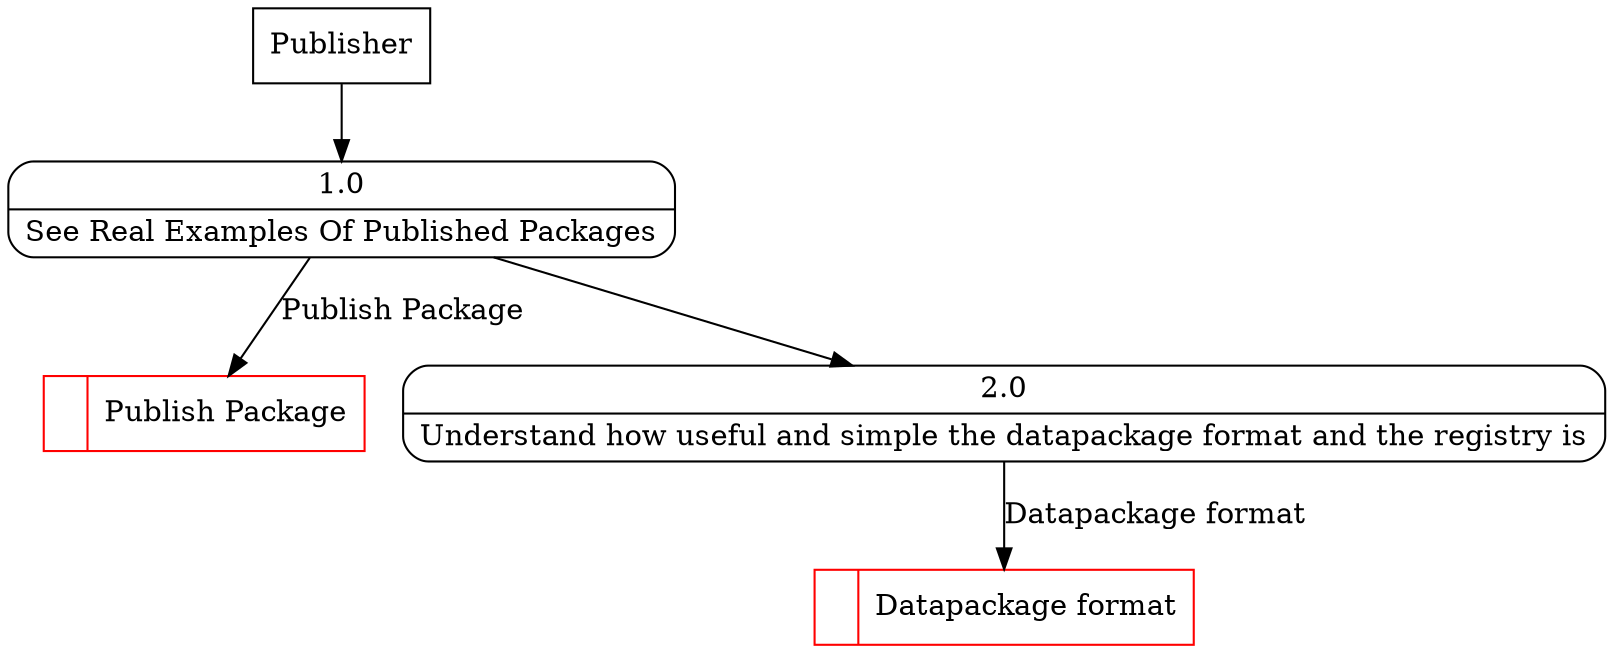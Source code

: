 digraph dfd2{ 
node[shape=record]
200 [label="<f0>  |<f1> Publish Package " color=red];
201 [label="Publisher" shape=box];
202 [label="{<f0> 1.0|<f1> See Real Examples Of Published Packages }" shape=Mrecord];
2 [label="{<f0> 2.0|<f1> Understand how useful and simple the datapackage format and the registry is }" shape=Mrecord];
202 -> 2
1001 [label="<f0>  |<f1> Datapackage format " color=red];
2 -> 1001 [label="Datapackage format"]
201 -> 202
202 -> 200 [label="Publish Package"]
}